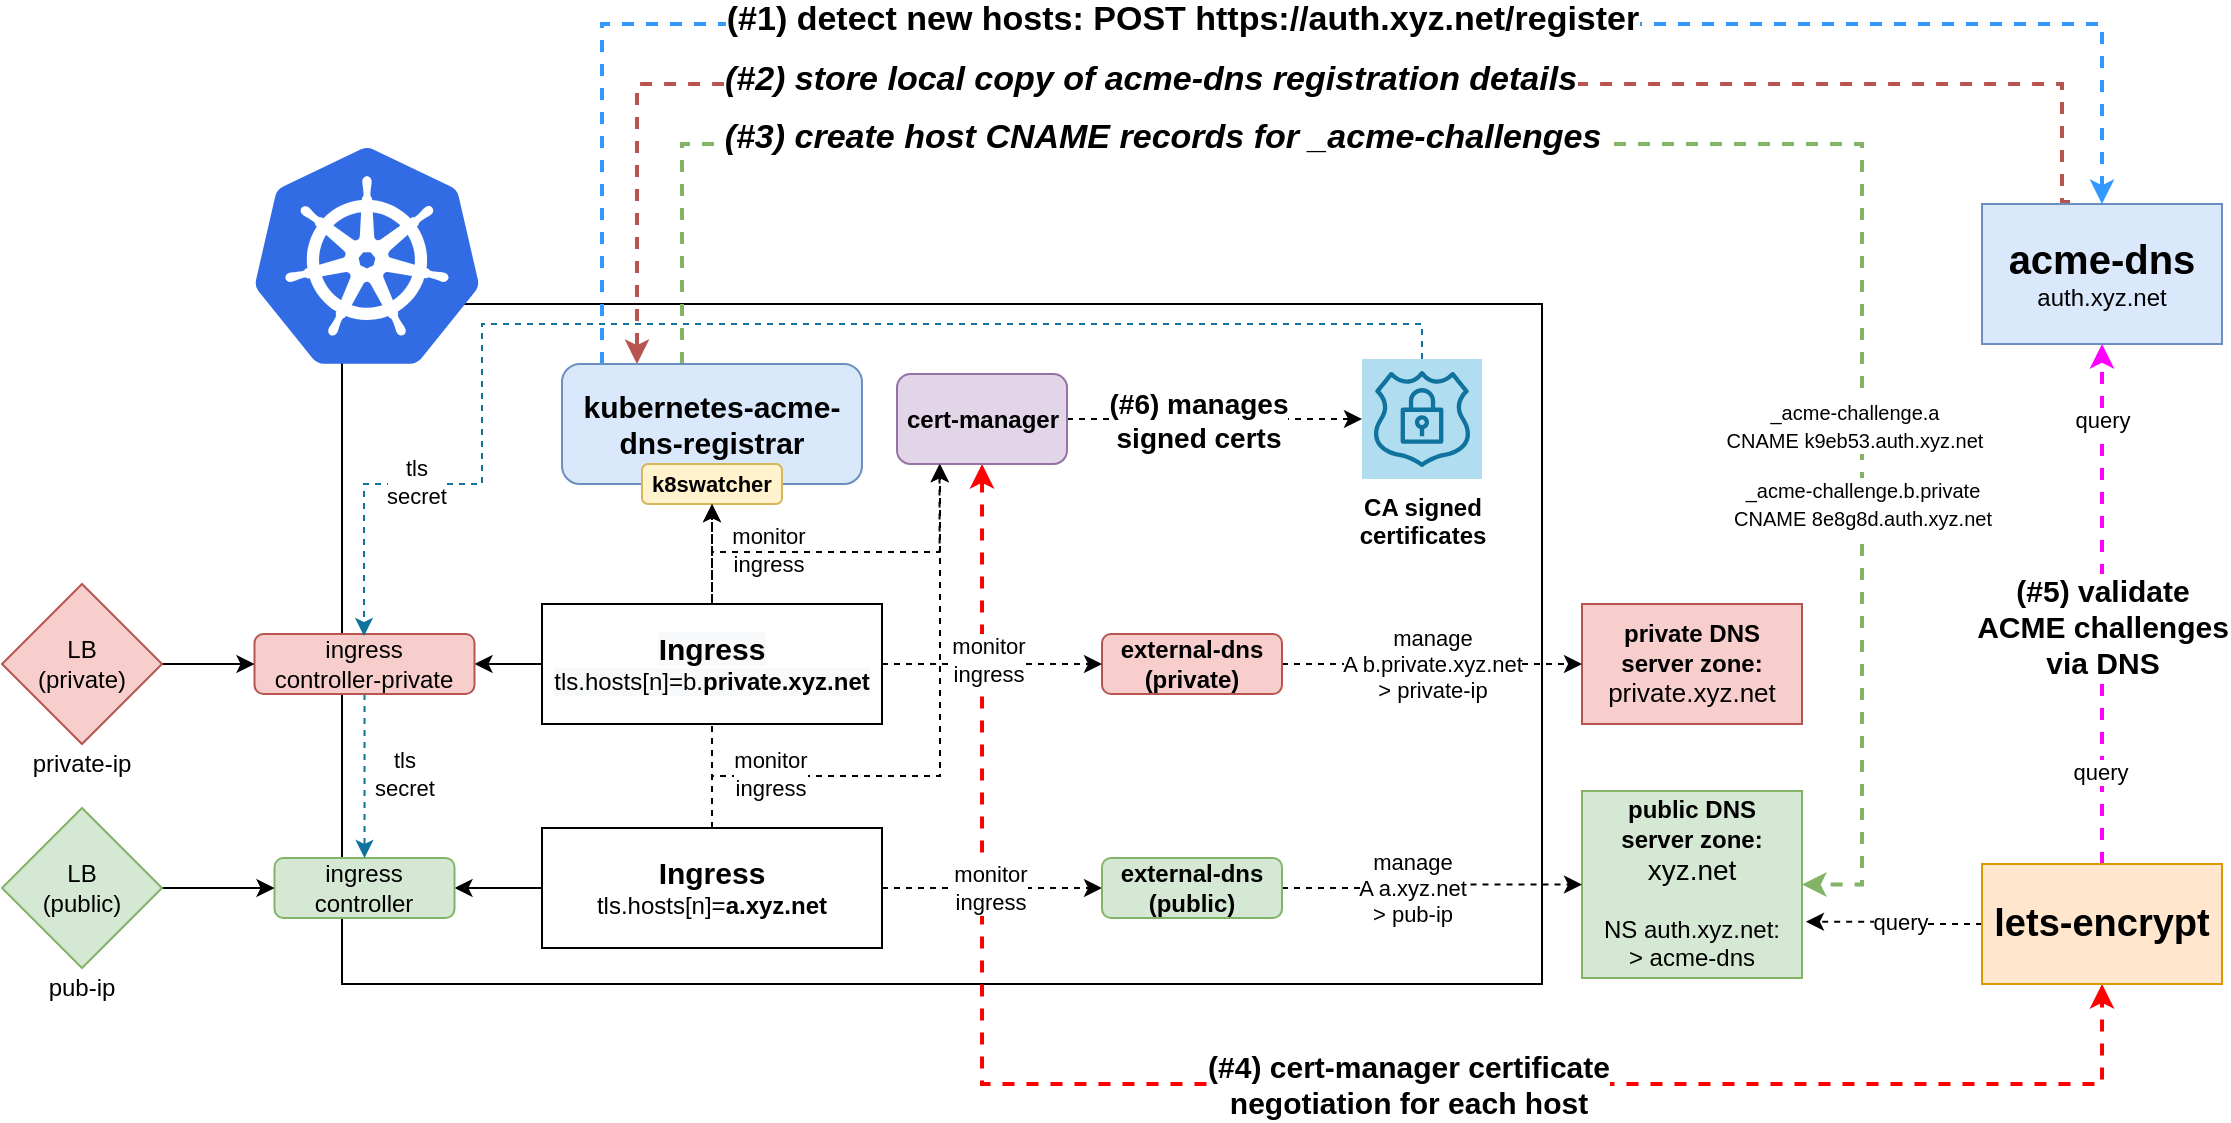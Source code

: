 <mxfile version="14.9.6" type="device"><diagram id="3YHg_yc7EKQB0Nkjwlab" name="Page-1"><mxGraphModel dx="1638" dy="522" grid="1" gridSize="10" guides="1" tooltips="1" connect="1" arrows="1" fold="1" page="1" pageScale="1" pageWidth="850" pageHeight="1100" math="0" shadow="0"><root><mxCell id="0"/><mxCell id="1" parent="0"/><mxCell id="flEs6CdBxMrsB9lj-yTK-1" value="" style="rounded=0;whiteSpace=wrap;html=1;" vertex="1" parent="1"><mxGeometry x="-120" y="200" width="600" height="340" as="geometry"/></mxCell><mxCell id="flEs6CdBxMrsB9lj-yTK-63" style="edgeStyle=orthogonalEdgeStyle;rounded=0;orthogonalLoop=1;jettySize=auto;html=1;dashed=1;strokeColor=#b85450;strokeWidth=2;fillColor=#f8cecc;entryX=0.25;entryY=0;entryDx=0;entryDy=0;exitX=0.367;exitY=-0.014;exitDx=0;exitDy=0;exitPerimeter=0;" edge="1" parent="1" source="flEs6CdBxMrsB9lj-yTK-25" target="flEs6CdBxMrsB9lj-yTK-5"><mxGeometry relative="1" as="geometry"><mxPoint x="693" y="150" as="sourcePoint"/><mxPoint x="30" y="230" as="targetPoint"/><Array as="points"><mxPoint x="740" y="149"/><mxPoint x="740" y="90"/><mxPoint x="28" y="90"/></Array></mxGeometry></mxCell><mxCell id="flEs6CdBxMrsB9lj-yTK-25" value="&lt;b style=&quot;font-size: 20px&quot;&gt;acme-dns&lt;br&gt;&lt;/b&gt;auth.xyz.net" style="rounded=0;whiteSpace=wrap;html=1;fillColor=#dae8fc;strokeColor=#6c8ebf;" vertex="1" parent="1"><mxGeometry x="700" y="150" width="120" height="70" as="geometry"/></mxCell><mxCell id="flEs6CdBxMrsB9lj-yTK-3" value="" style="aspect=fixed;html=1;points=[];align=center;image;fontSize=12;image=img/lib/mscae/Kubernetes.svg;" vertex="1" parent="1"><mxGeometry x="-163.75" y="122" width="112.5" height="108" as="geometry"/></mxCell><mxCell id="flEs6CdBxMrsB9lj-yTK-59" style="edgeStyle=orthogonalEdgeStyle;rounded=0;orthogonalLoop=1;jettySize=auto;html=1;dashed=1;strokeWidth=2;strokeColor=#3399FF;entryX=0.5;entryY=0;entryDx=0;entryDy=0;" edge="1" parent="1" source="flEs6CdBxMrsB9lj-yTK-5" target="flEs6CdBxMrsB9lj-yTK-25"><mxGeometry relative="1" as="geometry"><mxPoint x="715" y="160" as="targetPoint"/><Array as="points"><mxPoint x="10" y="60"/><mxPoint x="760" y="60"/></Array></mxGeometry></mxCell><mxCell id="flEs6CdBxMrsB9lj-yTK-60" value="&lt;b&gt;&lt;font style=&quot;font-size: 17px&quot;&gt;(#1) detect new hosts: POST https://auth.xyz.net/register&lt;/font&gt;&lt;/b&gt;" style="edgeLabel;html=1;align=center;verticalAlign=middle;resizable=0;points=[];" vertex="1" connectable="0" parent="flEs6CdBxMrsB9lj-yTK-59"><mxGeometry x="-0.36" y="3" relative="1" as="geometry"><mxPoint x="137" y="1" as="offset"/></mxGeometry></mxCell><mxCell id="flEs6CdBxMrsB9lj-yTK-68" style="edgeStyle=orthogonalEdgeStyle;rounded=0;orthogonalLoop=1;jettySize=auto;html=1;dashed=1;strokeColor=#82b366;strokeWidth=2;fillColor=#d5e8d4;entryX=1;entryY=0.5;entryDx=0;entryDy=0;" edge="1" parent="1" source="flEs6CdBxMrsB9lj-yTK-5" target="flEs6CdBxMrsB9lj-yTK-23"><mxGeometry relative="1" as="geometry"><mxPoint x="730" y="490" as="targetPoint"/><Array as="points"><mxPoint x="50" y="120"/><mxPoint x="640" y="120"/><mxPoint x="640" y="490"/></Array></mxGeometry></mxCell><mxCell id="flEs6CdBxMrsB9lj-yTK-73" value="&lt;font style=&quot;font-size: 10px&quot;&gt;_acme-challenge.b.private &lt;br&gt;CNAME 8e8g8d.auth.xyz.net&lt;br&gt;&lt;/font&gt;" style="edgeLabel;html=1;align=center;verticalAlign=middle;resizable=0;points=[];" vertex="1" connectable="0" parent="flEs6CdBxMrsB9lj-yTK-68"><mxGeometry x="0.54" y="1" relative="1" as="geometry"><mxPoint x="-1" y="33" as="offset"/></mxGeometry></mxCell><mxCell id="flEs6CdBxMrsB9lj-yTK-77" value="&lt;font style=&quot;font-size: 10px&quot;&gt;_acme-challenge.a&lt;br&gt;CNAME&amp;nbsp;k9eb53.auth.xyz.net&lt;/font&gt;" style="edgeLabel;html=1;align=center;verticalAlign=middle;resizable=0;points=[];" vertex="1" connectable="0" parent="flEs6CdBxMrsB9lj-yTK-68"><mxGeometry x="0.512" y="-4" relative="1" as="geometry"><mxPoint y="9" as="offset"/></mxGeometry></mxCell><mxCell id="flEs6CdBxMrsB9lj-yTK-5" value="&lt;b&gt;&lt;font style=&quot;font-size: 15px&quot;&gt;kubernetes-acme-dns-registrar&lt;/font&gt;&lt;/b&gt;" style="rounded=1;whiteSpace=wrap;html=1;fillColor=#dae8fc;strokeColor=#6c8ebf;" vertex="1" parent="1"><mxGeometry x="-10" y="230" width="150" height="60" as="geometry"/></mxCell><mxCell id="flEs6CdBxMrsB9lj-yTK-6" value="&lt;b&gt;&lt;font style=&quot;font-size: 11px&quot;&gt;k8swatcher&lt;/font&gt;&lt;/b&gt;" style="rounded=1;whiteSpace=wrap;html=1;fillColor=#fff2cc;strokeColor=#d6b656;" vertex="1" parent="1"><mxGeometry x="30" y="280" width="70" height="20" as="geometry"/></mxCell><mxCell id="flEs6CdBxMrsB9lj-yTK-28" style="edgeStyle=orthogonalEdgeStyle;rounded=0;orthogonalLoop=1;jettySize=auto;html=1;" edge="1" parent="1" source="flEs6CdBxMrsB9lj-yTK-11" target="flEs6CdBxMrsB9lj-yTK-18"><mxGeometry relative="1" as="geometry"/></mxCell><mxCell id="flEs6CdBxMrsB9lj-yTK-55" style="edgeStyle=orthogonalEdgeStyle;rounded=0;orthogonalLoop=1;jettySize=auto;html=1;entryX=0.5;entryY=1;entryDx=0;entryDy=0;dashed=1;strokeColor=#000000;" edge="1" parent="1" source="flEs6CdBxMrsB9lj-yTK-11" target="flEs6CdBxMrsB9lj-yTK-6"><mxGeometry relative="1" as="geometry"/></mxCell><mxCell id="flEs6CdBxMrsB9lj-yTK-29" style="edgeStyle=orthogonalEdgeStyle;rounded=0;orthogonalLoop=1;jettySize=auto;html=1;entryX=1;entryY=0.5;entryDx=0;entryDy=0;" edge="1" parent="1" source="flEs6CdBxMrsB9lj-yTK-12" target="flEs6CdBxMrsB9lj-yTK-16"><mxGeometry relative="1" as="geometry"/></mxCell><mxCell id="flEs6CdBxMrsB9lj-yTK-51" style="edgeStyle=orthogonalEdgeStyle;rounded=0;orthogonalLoop=1;jettySize=auto;html=1;dashed=1;strokeColor=#000000;" edge="1" parent="1" source="flEs6CdBxMrsB9lj-yTK-12" target="flEs6CdBxMrsB9lj-yTK-33"><mxGeometry relative="1" as="geometry"/></mxCell><mxCell id="flEs6CdBxMrsB9lj-yTK-56" style="edgeStyle=orthogonalEdgeStyle;rounded=0;orthogonalLoop=1;jettySize=auto;html=1;dashed=1;strokeColor=#000000;" edge="1" parent="1" source="flEs6CdBxMrsB9lj-yTK-12" target="flEs6CdBxMrsB9lj-yTK-6"><mxGeometry relative="1" as="geometry"/></mxCell><mxCell id="flEs6CdBxMrsB9lj-yTK-58" value="monitor&lt;br&gt;ingress" style="edgeLabel;html=1;align=center;verticalAlign=middle;resizable=0;points=[];" vertex="1" connectable="0" parent="flEs6CdBxMrsB9lj-yTK-56"><mxGeometry x="0.651" y="3" relative="1" as="geometry"><mxPoint x="31" y="-6" as="offset"/></mxGeometry></mxCell><mxCell id="flEs6CdBxMrsB9lj-yTK-86" style="edgeStyle=orthogonalEdgeStyle;rounded=0;orthogonalLoop=1;jettySize=auto;html=1;dashed=1;startArrow=none;startFill=0;strokeColor=#000000;strokeWidth=1;exitX=0.5;exitY=0;exitDx=0;exitDy=0;" edge="1" parent="1"><mxGeometry relative="1" as="geometry"><mxPoint x="65" y="468" as="sourcePoint"/><mxPoint x="179" y="280" as="targetPoint"/><Array as="points"><mxPoint x="65" y="436"/><mxPoint x="179" y="436"/></Array></mxGeometry></mxCell><mxCell id="flEs6CdBxMrsB9lj-yTK-12" value="&lt;b style=&quot;font-size: 15px&quot;&gt;Ingress&lt;/b&gt;&lt;br&gt;tls.hosts[n]=&lt;b&gt;a.xyz.net&lt;/b&gt;" style="rounded=0;whiteSpace=wrap;html=1;" vertex="1" parent="1"><mxGeometry x="-20" y="462" width="170" height="60" as="geometry"/></mxCell><mxCell id="flEs6CdBxMrsB9lj-yTK-79" style="edgeStyle=orthogonalEdgeStyle;rounded=0;orthogonalLoop=1;jettySize=auto;html=1;entryX=0.5;entryY=1;entryDx=0;entryDy=0;dashed=1;strokeWidth=2;strokeColor=#FF0000;startArrow=classic;startFill=1;" edge="1" parent="1" source="flEs6CdBxMrsB9lj-yTK-15" target="flEs6CdBxMrsB9lj-yTK-36"><mxGeometry relative="1" as="geometry"><Array as="points"><mxPoint x="200" y="590"/><mxPoint x="760" y="590"/></Array></mxGeometry></mxCell><mxCell id="flEs6CdBxMrsB9lj-yTK-80" value="&lt;b style=&quot;font-size: 15px&quot;&gt;(#4) cert-manager certificate &lt;br&gt;negotiation&amp;nbsp;for each host&lt;/b&gt;" style="edgeLabel;html=1;align=center;verticalAlign=middle;resizable=0;points=[];" vertex="1" connectable="0" parent="flEs6CdBxMrsB9lj-yTK-79"><mxGeometry x="0.333" y="4" relative="1" as="geometry"><mxPoint x="-90" y="4" as="offset"/></mxGeometry></mxCell><mxCell id="flEs6CdBxMrsB9lj-yTK-90" style="edgeStyle=orthogonalEdgeStyle;rounded=0;orthogonalLoop=1;jettySize=auto;html=1;dashed=1;startArrow=none;startFill=0;strokeColor=#000000;strokeWidth=1;" edge="1" parent="1" source="flEs6CdBxMrsB9lj-yTK-15" target="flEs6CdBxMrsB9lj-yTK-89"><mxGeometry relative="1" as="geometry"/></mxCell><mxCell id="flEs6CdBxMrsB9lj-yTK-91" value="&lt;b style=&quot;font-size: 14px&quot;&gt;(#6) manages&lt;br&gt;signed certs&lt;/b&gt;" style="edgeLabel;html=1;align=center;verticalAlign=middle;resizable=0;points=[];" vertex="1" connectable="0" parent="flEs6CdBxMrsB9lj-yTK-90"><mxGeometry x="-0.11" y="-1" relative="1" as="geometry"><mxPoint y="-1" as="offset"/></mxGeometry></mxCell><mxCell id="flEs6CdBxMrsB9lj-yTK-15" value="&lt;b&gt;cert-manager&lt;/b&gt;" style="rounded=1;whiteSpace=wrap;html=1;fillColor=#e1d5e7;strokeColor=#9673a6;" vertex="1" parent="1"><mxGeometry x="157.5" y="235" width="85" height="45" as="geometry"/></mxCell><mxCell id="flEs6CdBxMrsB9lj-yTK-16" value="ingress&lt;br&gt;controller" style="rounded=1;whiteSpace=wrap;html=1;fillColor=#d5e8d4;strokeColor=#82b366;" vertex="1" parent="1"><mxGeometry x="-153.75" y="477" width="90" height="30" as="geometry"/></mxCell><mxCell id="flEs6CdBxMrsB9lj-yTK-108" style="edgeStyle=orthogonalEdgeStyle;rounded=0;orthogonalLoop=1;jettySize=auto;html=1;entryX=0.5;entryY=0;entryDx=0;entryDy=0;dashed=1;startArrow=none;startFill=0;strokeColor=#10739e;strokeWidth=1;fillColor=#b1ddf0;" edge="1" parent="1" source="flEs6CdBxMrsB9lj-yTK-18" target="flEs6CdBxMrsB9lj-yTK-16"><mxGeometry relative="1" as="geometry"/></mxCell><mxCell id="flEs6CdBxMrsB9lj-yTK-109" value="tls&lt;br&gt;secret" style="edgeLabel;html=1;align=center;verticalAlign=middle;resizable=0;points=[];rotation=0;" vertex="1" connectable="0" parent="flEs6CdBxMrsB9lj-yTK-108"><mxGeometry x="-0.053" relative="1" as="geometry"><mxPoint x="19" y="1" as="offset"/></mxGeometry></mxCell><mxCell id="flEs6CdBxMrsB9lj-yTK-18" value="ingress&lt;br&gt;controller-private" style="rounded=1;whiteSpace=wrap;html=1;fillColor=#f8cecc;strokeColor=#b85450;" vertex="1" parent="1"><mxGeometry x="-163.75" y="365" width="110" height="30" as="geometry"/></mxCell><mxCell id="flEs6CdBxMrsB9lj-yTK-27" style="edgeStyle=orthogonalEdgeStyle;rounded=0;orthogonalLoop=1;jettySize=auto;html=1;" edge="1" parent="1" source="flEs6CdBxMrsB9lj-yTK-19" target="flEs6CdBxMrsB9lj-yTK-16"><mxGeometry relative="1" as="geometry"/></mxCell><mxCell id="flEs6CdBxMrsB9lj-yTK-19" value="LB&lt;br&gt;(public)" style="rhombus;whiteSpace=wrap;html=1;fillColor=#d5e8d4;strokeColor=#82b366;" vertex="1" parent="1"><mxGeometry x="-290" y="452" width="80" height="80" as="geometry"/></mxCell><mxCell id="flEs6CdBxMrsB9lj-yTK-26" style="edgeStyle=orthogonalEdgeStyle;rounded=0;orthogonalLoop=1;jettySize=auto;html=1;entryX=0;entryY=0.5;entryDx=0;entryDy=0;" edge="1" parent="1" source="flEs6CdBxMrsB9lj-yTK-20" target="flEs6CdBxMrsB9lj-yTK-18"><mxGeometry relative="1" as="geometry"/></mxCell><mxCell id="flEs6CdBxMrsB9lj-yTK-20" value="LB&lt;br&gt;(private)" style="rhombus;whiteSpace=wrap;html=1;fillColor=#f8cecc;strokeColor=#b85450;" vertex="1" parent="1"><mxGeometry x="-290" y="340" width="80" height="80" as="geometry"/></mxCell><mxCell id="flEs6CdBxMrsB9lj-yTK-23" value="&lt;b&gt;public DNS&lt;br&gt;server zone:&lt;/b&gt;&lt;br&gt;&lt;font style=&quot;font-size: 14px&quot;&gt;xyz.net&lt;br&gt;&lt;/font&gt;&lt;br&gt;NS auth.xyz.net:&lt;br&gt;&amp;gt; acme-dns" style="rounded=0;whiteSpace=wrap;html=1;fillColor=#d5e8d4;strokeColor=#82b366;" vertex="1" parent="1"><mxGeometry x="500" y="443.5" width="110" height="93.5" as="geometry"/></mxCell><mxCell id="flEs6CdBxMrsB9lj-yTK-24" value="&lt;b&gt;private DNS&lt;br&gt;server zone:&lt;/b&gt; &lt;font style=&quot;font-size: 13px&quot;&gt;private.xyz.net&lt;/font&gt;" style="rounded=0;whiteSpace=wrap;html=1;fillColor=#f8cecc;strokeColor=#b85450;" vertex="1" parent="1"><mxGeometry x="500" y="350" width="110" height="60" as="geometry"/></mxCell><mxCell id="flEs6CdBxMrsB9lj-yTK-42" value="manage&lt;br&gt;A b.private.xyz.net&lt;br&gt;&amp;gt; private-ip" style="edgeStyle=orthogonalEdgeStyle;rounded=0;orthogonalLoop=1;jettySize=auto;html=1;entryX=0;entryY=0.5;entryDx=0;entryDy=0;dashed=1;strokeColor=#000000;exitX=1;exitY=0.5;exitDx=0;exitDy=0;" edge="1" parent="1" source="flEs6CdBxMrsB9lj-yTK-32" target="flEs6CdBxMrsB9lj-yTK-24"><mxGeometry relative="1" as="geometry"><mxPoint x="430" y="335" as="sourcePoint"/><mxPoint x="590.0" y="335" as="targetPoint"/><mxPoint as="offset"/></mxGeometry></mxCell><mxCell id="flEs6CdBxMrsB9lj-yTK-32" value="&lt;b&gt;external-dns&lt;br&gt;(private)&lt;br&gt;&lt;/b&gt;" style="rounded=1;whiteSpace=wrap;html=1;fillColor=#f8cecc;strokeColor=#b85450;" vertex="1" parent="1"><mxGeometry x="260" y="365" width="90" height="30" as="geometry"/></mxCell><mxCell id="flEs6CdBxMrsB9lj-yTK-45" style="edgeStyle=orthogonalEdgeStyle;rounded=0;orthogonalLoop=1;jettySize=auto;html=1;dashed=1;strokeColor=#000000;" edge="1" parent="1" source="flEs6CdBxMrsB9lj-yTK-33" target="flEs6CdBxMrsB9lj-yTK-23"><mxGeometry relative="1" as="geometry"/></mxCell><mxCell id="flEs6CdBxMrsB9lj-yTK-46" value="manage&lt;br&gt;A a.xyz.net&lt;br&gt;&amp;gt; pub-ip" style="edgeLabel;html=1;align=center;verticalAlign=middle;resizable=0;points=[];" vertex="1" connectable="0" parent="flEs6CdBxMrsB9lj-yTK-45"><mxGeometry x="-0.223" y="1" relative="1" as="geometry"><mxPoint x="6" y="1" as="offset"/></mxGeometry></mxCell><mxCell id="flEs6CdBxMrsB9lj-yTK-33" value="&lt;b&gt;external-dns&lt;br&gt;(public)&lt;br&gt;&lt;/b&gt;" style="rounded=1;whiteSpace=wrap;html=1;fillColor=#d5e8d4;strokeColor=#82b366;" vertex="1" parent="1"><mxGeometry x="260" y="477" width="90" height="30" as="geometry"/></mxCell><mxCell id="flEs6CdBxMrsB9lj-yTK-75" style="edgeStyle=orthogonalEdgeStyle;rounded=0;orthogonalLoop=1;jettySize=auto;html=1;dashed=1;strokeWidth=2;strokeColor=#FF00FF;" edge="1" parent="1" source="flEs6CdBxMrsB9lj-yTK-36" target="flEs6CdBxMrsB9lj-yTK-25"><mxGeometry relative="1" as="geometry"/></mxCell><mxCell id="flEs6CdBxMrsB9lj-yTK-78" value="&lt;font style=&quot;font-size: 15px&quot;&gt;&lt;b&gt;(#5) validate&lt;br&gt;ACME challenges&lt;br&gt;via DNS&lt;br&gt;&lt;/b&gt;&lt;/font&gt;" style="edgeLabel;html=1;align=center;verticalAlign=middle;resizable=0;points=[];" vertex="1" connectable="0" parent="flEs6CdBxMrsB9lj-yTK-75"><mxGeometry x="-0.097" y="1" relative="1" as="geometry"><mxPoint x="1" y="-2" as="offset"/></mxGeometry></mxCell><mxCell id="flEs6CdBxMrsB9lj-yTK-105" value="query" style="edgeLabel;html=1;align=center;verticalAlign=middle;resizable=0;points=[];" vertex="1" connectable="0" parent="flEs6CdBxMrsB9lj-yTK-75"><mxGeometry x="-0.645" y="1" relative="1" as="geometry"><mxPoint as="offset"/></mxGeometry></mxCell><mxCell id="flEs6CdBxMrsB9lj-yTK-106" value="query" style="edgeLabel;html=1;align=center;verticalAlign=middle;resizable=0;points=[];" vertex="1" connectable="0" parent="flEs6CdBxMrsB9lj-yTK-75"><mxGeometry x="0.707" relative="1" as="geometry"><mxPoint as="offset"/></mxGeometry></mxCell><mxCell id="flEs6CdBxMrsB9lj-yTK-103" style="edgeStyle=orthogonalEdgeStyle;rounded=0;orthogonalLoop=1;jettySize=auto;html=1;entryX=1.018;entryY=0.699;entryDx=0;entryDy=0;entryPerimeter=0;dashed=1;startArrow=none;startFill=0;strokeColor=#000000;strokeWidth=1;" edge="1" parent="1" source="flEs6CdBxMrsB9lj-yTK-36" target="flEs6CdBxMrsB9lj-yTK-23"><mxGeometry relative="1" as="geometry"/></mxCell><mxCell id="flEs6CdBxMrsB9lj-yTK-104" value="query" style="edgeLabel;html=1;align=center;verticalAlign=middle;resizable=0;points=[];" vertex="1" connectable="0" parent="flEs6CdBxMrsB9lj-yTK-103"><mxGeometry x="-0.104" y="1" relative="1" as="geometry"><mxPoint x="-1" y="-2" as="offset"/></mxGeometry></mxCell><mxCell id="flEs6CdBxMrsB9lj-yTK-36" value="&lt;b&gt;&lt;font style=&quot;font-size: 19px&quot;&gt;lets-encrypt&lt;/font&gt;&lt;/b&gt;" style="rounded=0;whiteSpace=wrap;html=1;fillColor=#ffe6cc;strokeColor=#d79b00;" vertex="1" parent="1"><mxGeometry x="700" y="480" width="120" height="60" as="geometry"/></mxCell><mxCell id="flEs6CdBxMrsB9lj-yTK-43" value="private-ip" style="text;html=1;strokeColor=none;fillColor=none;align=center;verticalAlign=middle;whiteSpace=wrap;rounded=0;" vertex="1" parent="1"><mxGeometry x="-280" y="420" width="60" height="20" as="geometry"/></mxCell><mxCell id="flEs6CdBxMrsB9lj-yTK-44" value="pub-ip" style="text;html=1;strokeColor=none;fillColor=none;align=center;verticalAlign=middle;whiteSpace=wrap;rounded=0;" vertex="1" parent="1"><mxGeometry x="-270" y="532" width="40" height="20" as="geometry"/></mxCell><mxCell id="flEs6CdBxMrsB9lj-yTK-53" value="monitor &lt;br&gt;ingress" style="edgeLabel;html=1;align=center;verticalAlign=middle;resizable=0;points=[];" vertex="1" connectable="0" parent="1"><mxGeometry x="200.004" y="492" as="geometry"><mxPoint x="4" as="offset"/></mxGeometry></mxCell><mxCell id="flEs6CdBxMrsB9lj-yTK-84" style="edgeStyle=orthogonalEdgeStyle;rounded=0;orthogonalLoop=1;jettySize=auto;html=1;dashed=1;startArrow=none;startFill=0;strokeWidth=1;exitX=0.5;exitY=0;exitDx=0;exitDy=0;entryX=0.25;entryY=1;entryDx=0;entryDy=0;" edge="1" parent="1" target="flEs6CdBxMrsB9lj-yTK-15"><mxGeometry relative="1" as="geometry"><mxPoint x="65" y="344" as="sourcePoint"/><mxPoint x="179" y="290" as="targetPoint"/><Array as="points"><mxPoint x="65" y="324"/><mxPoint x="179" y="324"/></Array></mxGeometry></mxCell><mxCell id="flEs6CdBxMrsB9lj-yTK-11" value="&lt;b style=&quot;color: rgb(0 , 0 , 0) ; font-family: &amp;#34;helvetica&amp;#34; ; font-style: normal ; letter-spacing: normal ; text-align: center ; text-indent: 0px ; text-transform: none ; word-spacing: 0px ; background-color: rgb(248 , 249 , 250) ; font-size: 15px&quot;&gt;Ingress&lt;/b&gt;&lt;br style=&quot;color: rgb(0 , 0 , 0) ; font-family: &amp;#34;helvetica&amp;#34; ; font-size: 12px ; font-style: normal ; font-weight: 400 ; letter-spacing: normal ; text-align: center ; text-indent: 0px ; text-transform: none ; word-spacing: 0px ; background-color: rgb(248 , 249 , 250)&quot;&gt;&lt;font style=&quot;color: rgb(0 , 0 , 0) ; font-family: &amp;#34;helvetica&amp;#34; ; font-size: 12px ; font-style: normal ; font-weight: 400 ; letter-spacing: normal ; text-align: center ; text-indent: 0px ; text-transform: none ; word-spacing: 0px ; background-color: rgb(248 , 249 , 250)&quot;&gt;tls.hosts[n]=b.&lt;/font&gt;&lt;font style=&quot;color: rgb(0 , 0 , 0) ; font-family: &amp;#34;helvetica&amp;#34; ; font-size: 12px ; font-style: normal ; letter-spacing: normal ; text-align: center ; text-indent: 0px ; text-transform: none ; word-spacing: 0px ; background-color: rgb(248 , 249 , 250)&quot;&gt;&lt;b&gt;private.xyz.net&lt;/b&gt;&lt;/font&gt;" style="rounded=0;whiteSpace=wrap;html=1;" vertex="1" parent="1"><mxGeometry x="-20" y="350" width="170" height="60" as="geometry"/></mxCell><mxCell id="flEs6CdBxMrsB9lj-yTK-57" value="monitor &lt;br&gt;ingress" style="edgeLabel;html=1;align=center;verticalAlign=middle;resizable=0;points=[];" vertex="1" connectable="0" parent="1"><mxGeometry x="93.999" y="435" as="geometry"/></mxCell><mxCell id="flEs6CdBxMrsB9lj-yTK-64" value="&lt;b&gt;&lt;font style=&quot;font-size: 17px&quot;&gt;&lt;i&gt;(#2) store local copy of acme-dns registration details&lt;/i&gt;&lt;/font&gt;&lt;/b&gt;" style="edgeLabel;html=1;align=center;verticalAlign=middle;resizable=0;points=[];" vertex="1" connectable="0" parent="1"><mxGeometry x="283.996" y="88" as="geometry"/></mxCell><mxCell id="flEs6CdBxMrsB9lj-yTK-67" value="&lt;span style=&quot;font-size: 17px&quot;&gt;&lt;b&gt;&lt;i&gt;(#3) create host CNAME records for _acme-challenges&lt;/i&gt;&lt;/b&gt;&lt;/span&gt;" style="edgeLabel;html=1;align=center;verticalAlign=middle;resizable=0;points=[];" vertex="1" connectable="0" parent="1"><mxGeometry x="289.996" y="117" as="geometry"/></mxCell><mxCell id="flEs6CdBxMrsB9lj-yTK-40" style="edgeStyle=orthogonalEdgeStyle;rounded=0;orthogonalLoop=1;jettySize=auto;html=1;entryX=0;entryY=0.5;entryDx=0;entryDy=0;dashed=1;fillColor=#d5e8d4;" edge="1" parent="1" source="flEs6CdBxMrsB9lj-yTK-11" target="flEs6CdBxMrsB9lj-yTK-32"><mxGeometry relative="1" as="geometry"/></mxCell><mxCell id="flEs6CdBxMrsB9lj-yTK-41" value="monitor &lt;br&gt;ingress" style="edgeLabel;html=1;align=center;verticalAlign=middle;resizable=0;points=[];" vertex="1" connectable="0" parent="flEs6CdBxMrsB9lj-yTK-40"><mxGeometry x="-0.503" y="-4" relative="1" as="geometry"><mxPoint x="25" y="-6" as="offset"/></mxGeometry></mxCell><mxCell id="flEs6CdBxMrsB9lj-yTK-96" style="edgeStyle=orthogonalEdgeStyle;rounded=0;orthogonalLoop=1;jettySize=auto;html=1;dashed=1;startArrow=none;startFill=0;strokeColor=#10739e;strokeWidth=1;fillColor=#b1ddf0;" edge="1" parent="1" source="flEs6CdBxMrsB9lj-yTK-89"><mxGeometry relative="1" as="geometry"><mxPoint x="-109" y="366" as="targetPoint"/><Array as="points"><mxPoint x="420" y="210"/><mxPoint x="-50" y="210"/><mxPoint x="-50" y="290"/><mxPoint x="-109" y="290"/></Array></mxGeometry></mxCell><mxCell id="flEs6CdBxMrsB9lj-yTK-110" value="tls&lt;br&gt;secret" style="edgeLabel;html=1;align=center;verticalAlign=middle;resizable=0;points=[];" vertex="1" connectable="0" parent="flEs6CdBxMrsB9lj-yTK-96"><mxGeometry x="0.71" y="-1" relative="1" as="geometry"><mxPoint as="offset"/></mxGeometry></mxCell><mxCell id="flEs6CdBxMrsB9lj-yTK-89" value="&lt;b&gt;CA signed&lt;br&gt;certificates&lt;/b&gt;" style="outlineConnect=0;strokeColor=#10739e;fillColor=#b1ddf0;dashed=0;verticalLabelPosition=bottom;verticalAlign=top;align=center;html=1;fontSize=12;fontStyle=0;aspect=fixed;shape=mxgraph.aws4.resourceIcon;resIcon=mxgraph.aws4.ssl_padlock;" vertex="1" parent="1"><mxGeometry x="390" y="227.5" width="60" height="60" as="geometry"/></mxCell></root></mxGraphModel></diagram></mxfile>